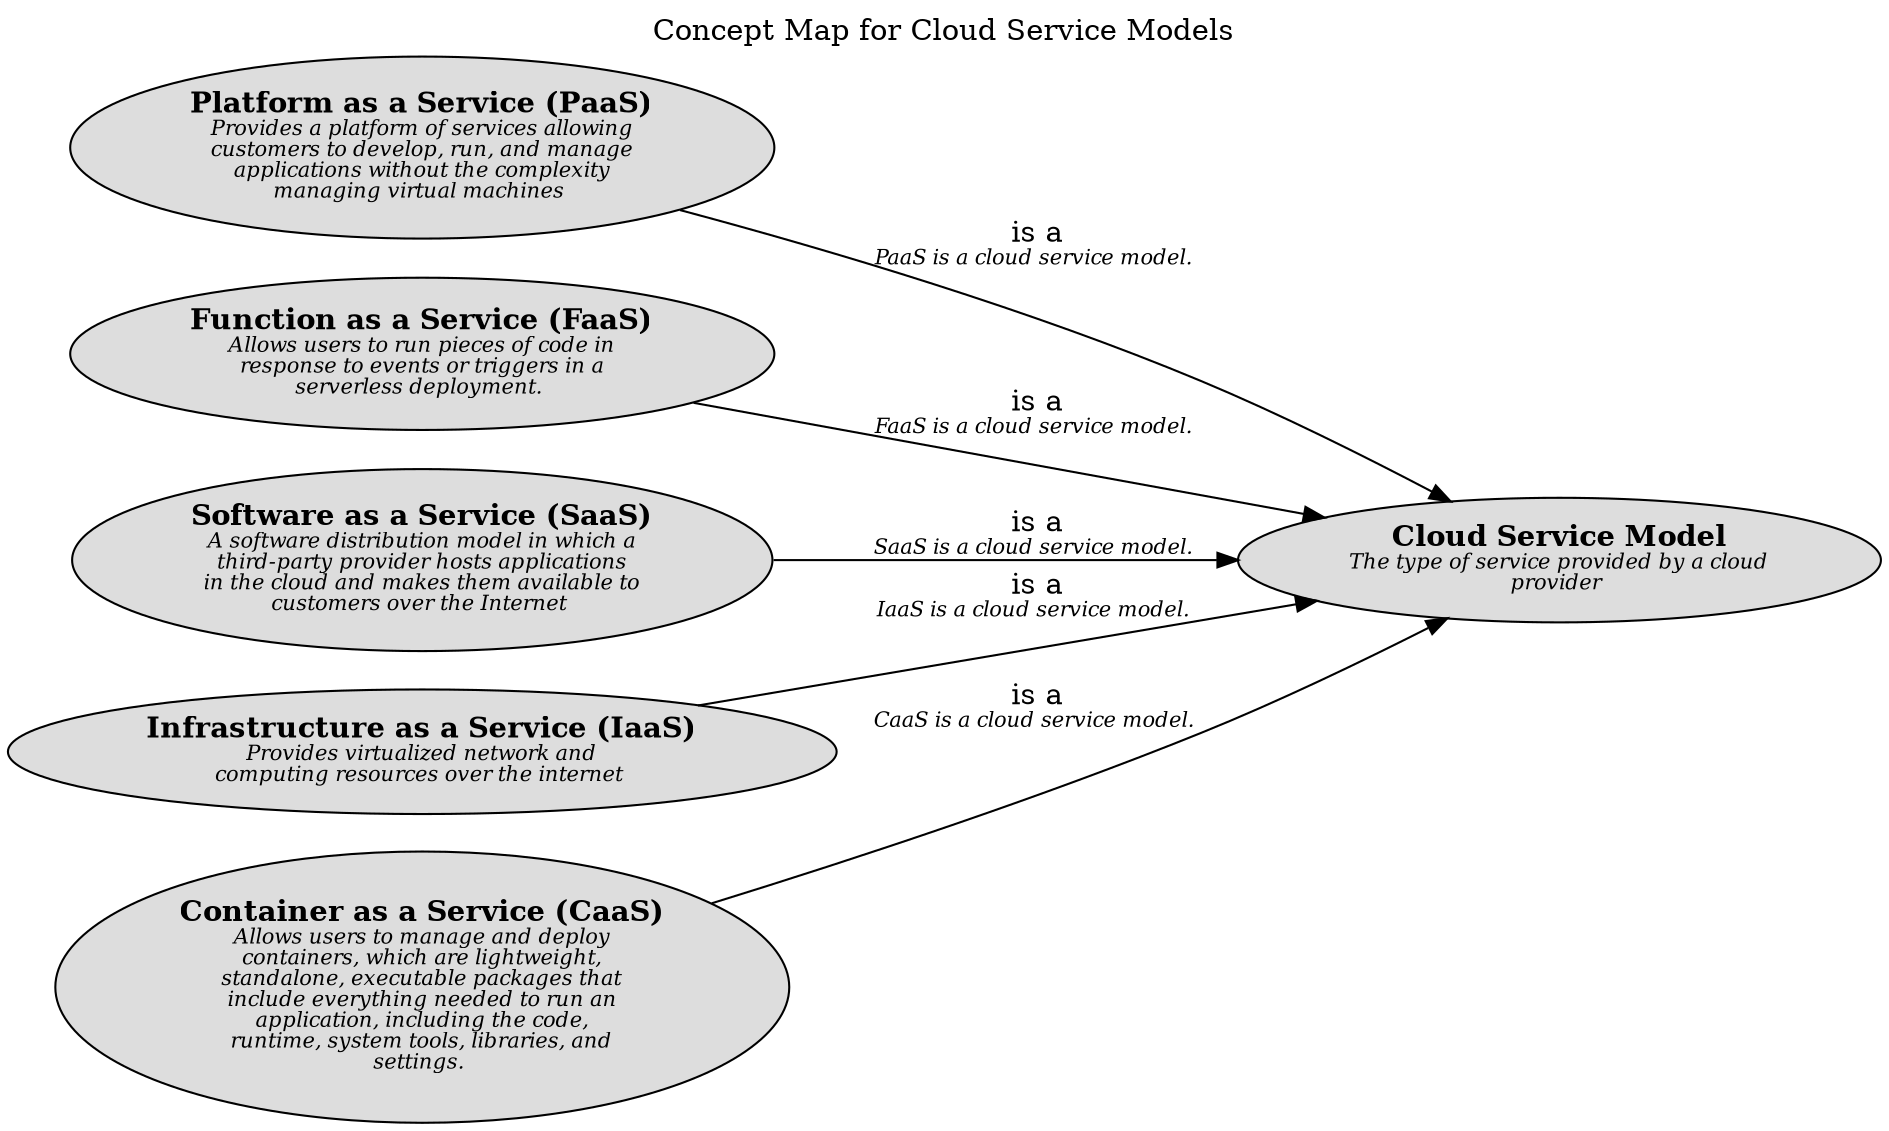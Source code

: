 digraph "Concept Map for Cloud Service Models" {
  labelloc= "t"
  label="Concept Map for Cloud Service Models"
  rankdir="LR"

  layout=dot
software_development_cloud_service_model__paas [shape=ellipse style=filled fillcolor="#dddddd" label=<<B>Platform as a Service (PaaS)</B><BR/><FONT POINT-SIZE="10"><I>Provides a platform of services allowing<BR/>customers to develop, run, and manage<BR/>applications without the complexity<BR/>managing virtual machines </I></FONT>>]
software_development_cloud_service_model__faas [shape=ellipse style=filled fillcolor="#dddddd" label=<<B>Function as a Service (FaaS)</B><BR/><FONT POINT-SIZE="10"><I>Allows users to run pieces of code in<BR/>response to events or triggers in a<BR/>serverless deployment. </I></FONT>>]
software_development_cloud_service_model__saas [shape=ellipse style=filled fillcolor="#dddddd" label=<<B>Software as a Service (SaaS)</B><BR/><FONT POINT-SIZE="10"><I>A software distribution model in which a<BR/>third-party provider hosts applications<BR/>in the cloud and makes them available to<BR/>customers over the Internet </I></FONT>>]
software_development_cloud_service_model__iaas [shape=ellipse style=filled fillcolor="#dddddd" label=<<B>Infrastructure as a Service (IaaS)</B><BR/><FONT POINT-SIZE="10"><I>Provides virtualized network and<BR/>computing resources over the internet </I></FONT>>]
software_development_cloud_service_model__caas [shape=ellipse style=filled fillcolor="#dddddd" label=<<B>Container as a Service (CaaS)</B><BR/><FONT POINT-SIZE="10"><I>Allows users to manage and deploy<BR/>containers, which are lightweight,<BR/>standalone, executable packages that<BR/>include everything needed to run an<BR/>application, including the code,<BR/>runtime, system tools, libraries, and<BR/>settings. </I></FONT>>]
software_development_cloud__cloud_service_model [shape=ellipse style=filled fillcolor="#dddddd" label=<<B>Cloud Service Model</B><BR/><FONT POINT-SIZE="10"><I>The type of service provided by a cloud<BR/>provider </I></FONT>>]
 
software_development_cloud_service_model__iaas -> software_development_cloud__cloud_service_model [label=<is a<BR/><FONT POINT-SIZE="10"><I>IaaS is a cloud service model. </I></FONT>>]
software_development_cloud_service_model__faas -> software_development_cloud__cloud_service_model [label=<is a<BR/><FONT POINT-SIZE="10"><I>FaaS is a cloud service model. </I></FONT>>]
software_development_cloud_service_model__saas -> software_development_cloud__cloud_service_model [label=<is a<BR/><FONT POINT-SIZE="10"><I>SaaS is a cloud service model. </I></FONT>>]
software_development_cloud_service_model__paas -> software_development_cloud__cloud_service_model [label=<is a<BR/><FONT POINT-SIZE="10"><I>PaaS is a cloud service model. </I></FONT>>]
software_development_cloud_service_model__caas -> software_development_cloud__cloud_service_model [label=<is a<BR/><FONT POINT-SIZE="10"><I>CaaS is a cloud service model. </I></FONT>>]
 
}

// (generated by Overarch with template views/view.dot.cmb)
